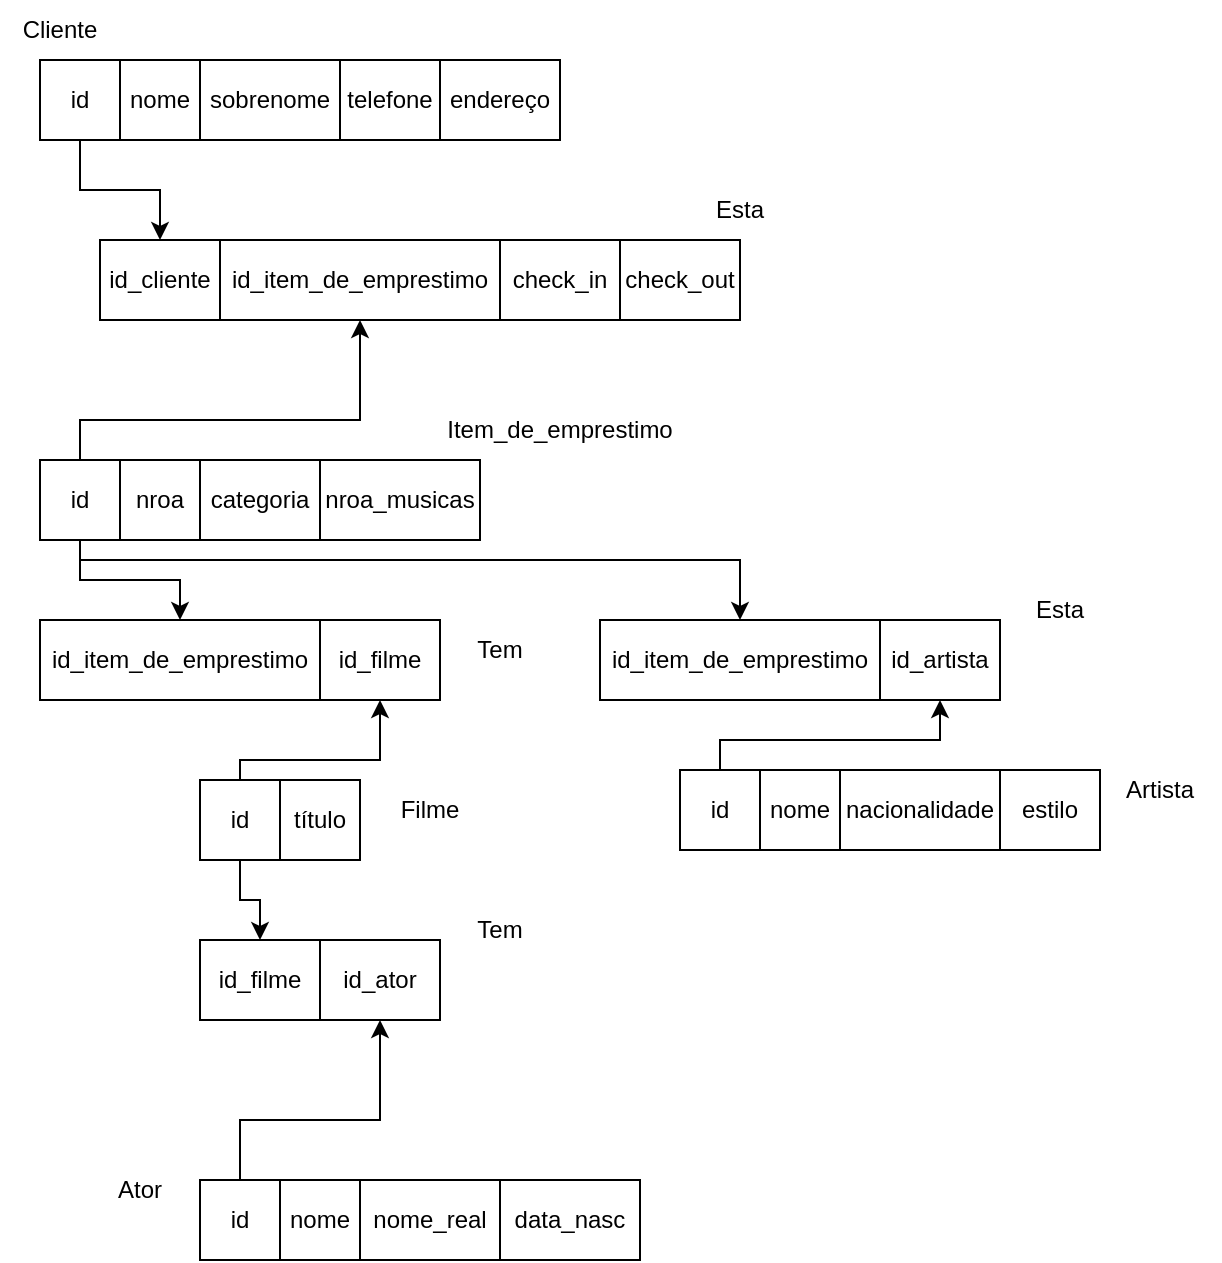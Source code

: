 <mxfile version="20.8.23" type="device"><diagram name="Página-1" id="mAWvEaGaK60Nkp2nNB1K"><mxGraphModel dx="1249" dy="573" grid="1" gridSize="10" guides="1" tooltips="1" connect="1" arrows="1" fold="1" page="1" pageScale="1" pageWidth="827" pageHeight="1169" math="0" shadow="0"><root><mxCell id="0"/><mxCell id="1" parent="0"/><mxCell id="I4HfR4PkG-uA49er8_G5-12" style="edgeStyle=orthogonalEdgeStyle;rounded=0;orthogonalLoop=1;jettySize=auto;html=1;" edge="1" parent="1" source="I4HfR4PkG-uA49er8_G5-1" target="I4HfR4PkG-uA49er8_G5-9"><mxGeometry relative="1" as="geometry"/></mxCell><mxCell id="I4HfR4PkG-uA49er8_G5-1" value="id" style="rounded=0;whiteSpace=wrap;html=1;" vertex="1" parent="1"><mxGeometry x="40" y="80" width="40" height="40" as="geometry"/></mxCell><mxCell id="I4HfR4PkG-uA49er8_G5-2" value="nome" style="rounded=0;whiteSpace=wrap;html=1;" vertex="1" parent="1"><mxGeometry x="80" y="80" width="40" height="40" as="geometry"/></mxCell><mxCell id="I4HfR4PkG-uA49er8_G5-3" value="sobrenome" style="rounded=0;whiteSpace=wrap;html=1;" vertex="1" parent="1"><mxGeometry x="120" y="80" width="70" height="40" as="geometry"/></mxCell><mxCell id="I4HfR4PkG-uA49er8_G5-4" value="telefone" style="rounded=0;whiteSpace=wrap;html=1;" vertex="1" parent="1"><mxGeometry x="190" y="80" width="50" height="40" as="geometry"/></mxCell><mxCell id="I4HfR4PkG-uA49er8_G5-5" value="endereço" style="rounded=0;whiteSpace=wrap;html=1;" vertex="1" parent="1"><mxGeometry x="240" y="80" width="60" height="40" as="geometry"/></mxCell><mxCell id="I4HfR4PkG-uA49er8_G5-6" value="Cliente" style="text;html=1;strokeColor=none;fillColor=none;align=center;verticalAlign=middle;whiteSpace=wrap;rounded=0;" vertex="1" parent="1"><mxGeometry x="20" y="50" width="60" height="30" as="geometry"/></mxCell><mxCell id="I4HfR4PkG-uA49er8_G5-7" value="check_in" style="rounded=0;whiteSpace=wrap;html=1;" vertex="1" parent="1"><mxGeometry x="270" y="170" width="60" height="40" as="geometry"/></mxCell><mxCell id="I4HfR4PkG-uA49er8_G5-8" value="check_out" style="rounded=0;whiteSpace=wrap;html=1;" vertex="1" parent="1"><mxGeometry x="330" y="170" width="60" height="40" as="geometry"/></mxCell><mxCell id="I4HfR4PkG-uA49er8_G5-9" value="id_cliente" style="rounded=0;whiteSpace=wrap;html=1;" vertex="1" parent="1"><mxGeometry x="70" y="170" width="60" height="40" as="geometry"/></mxCell><mxCell id="I4HfR4PkG-uA49er8_G5-10" value="id_item_de_emprestimo" style="rounded=0;whiteSpace=wrap;html=1;" vertex="1" parent="1"><mxGeometry x="130" y="170" width="140" height="40" as="geometry"/></mxCell><mxCell id="I4HfR4PkG-uA49er8_G5-11" value="Esta" style="text;html=1;strokeColor=none;fillColor=none;align=center;verticalAlign=middle;whiteSpace=wrap;rounded=0;" vertex="1" parent="1"><mxGeometry x="360" y="140" width="60" height="30" as="geometry"/></mxCell><mxCell id="I4HfR4PkG-uA49er8_G5-18" style="edgeStyle=orthogonalEdgeStyle;rounded=0;orthogonalLoop=1;jettySize=auto;html=1;" edge="1" parent="1" source="I4HfR4PkG-uA49er8_G5-13" target="I4HfR4PkG-uA49er8_G5-10"><mxGeometry relative="1" as="geometry"><Array as="points"><mxPoint x="60" y="260"/><mxPoint x="200" y="260"/></Array></mxGeometry></mxCell><mxCell id="I4HfR4PkG-uA49er8_G5-27" style="edgeStyle=orthogonalEdgeStyle;rounded=0;orthogonalLoop=1;jettySize=auto;html=1;" edge="1" parent="1" source="I4HfR4PkG-uA49er8_G5-13" target="I4HfR4PkG-uA49er8_G5-24"><mxGeometry relative="1" as="geometry"/></mxCell><mxCell id="I4HfR4PkG-uA49er8_G5-47" style="edgeStyle=orthogonalEdgeStyle;rounded=0;orthogonalLoop=1;jettySize=auto;html=1;" edge="1" parent="1" source="I4HfR4PkG-uA49er8_G5-13" target="I4HfR4PkG-uA49er8_G5-42"><mxGeometry relative="1" as="geometry"><Array as="points"><mxPoint x="60" y="330"/><mxPoint x="390" y="330"/></Array></mxGeometry></mxCell><mxCell id="I4HfR4PkG-uA49er8_G5-13" value="id" style="rounded=0;whiteSpace=wrap;html=1;" vertex="1" parent="1"><mxGeometry x="40" y="280" width="40" height="40" as="geometry"/></mxCell><mxCell id="I4HfR4PkG-uA49er8_G5-14" value="nroa" style="rounded=0;whiteSpace=wrap;html=1;" vertex="1" parent="1"><mxGeometry x="80" y="280" width="40" height="40" as="geometry"/></mxCell><mxCell id="I4HfR4PkG-uA49er8_G5-15" value="título" style="rounded=0;whiteSpace=wrap;html=1;" vertex="1" parent="1"><mxGeometry x="160" y="440" width="40" height="40" as="geometry"/></mxCell><mxCell id="I4HfR4PkG-uA49er8_G5-16" value="categoria" style="rounded=0;whiteSpace=wrap;html=1;" vertex="1" parent="1"><mxGeometry x="120" y="280" width="60" height="40" as="geometry"/></mxCell><mxCell id="I4HfR4PkG-uA49er8_G5-17" value="nroa_musicas" style="rounded=0;whiteSpace=wrap;html=1;" vertex="1" parent="1"><mxGeometry x="180" y="280" width="80" height="40" as="geometry"/></mxCell><mxCell id="I4HfR4PkG-uA49er8_G5-26" style="edgeStyle=orthogonalEdgeStyle;rounded=0;orthogonalLoop=1;jettySize=auto;html=1;" edge="1" parent="1" source="I4HfR4PkG-uA49er8_G5-21" target="I4HfR4PkG-uA49er8_G5-25"><mxGeometry relative="1" as="geometry"><Array as="points"><mxPoint x="140" y="430"/><mxPoint x="210" y="430"/></Array></mxGeometry></mxCell><mxCell id="I4HfR4PkG-uA49er8_G5-37" style="edgeStyle=orthogonalEdgeStyle;rounded=0;orthogonalLoop=1;jettySize=auto;html=1;" edge="1" parent="1" source="I4HfR4PkG-uA49er8_G5-21" target="I4HfR4PkG-uA49er8_G5-34"><mxGeometry relative="1" as="geometry"/></mxCell><mxCell id="I4HfR4PkG-uA49er8_G5-21" value="id" style="rounded=0;whiteSpace=wrap;html=1;" vertex="1" parent="1"><mxGeometry x="120" y="440" width="40" height="40" as="geometry"/></mxCell><mxCell id="I4HfR4PkG-uA49er8_G5-22" value="Item_de_emprestimo" style="text;html=1;strokeColor=none;fillColor=none;align=center;verticalAlign=middle;whiteSpace=wrap;rounded=0;" vertex="1" parent="1"><mxGeometry x="240" y="250" width="120" height="30" as="geometry"/></mxCell><mxCell id="I4HfR4PkG-uA49er8_G5-23" value="Filme" style="text;html=1;strokeColor=none;fillColor=none;align=center;verticalAlign=middle;whiteSpace=wrap;rounded=0;" vertex="1" parent="1"><mxGeometry x="210" y="440" width="50" height="30" as="geometry"/></mxCell><mxCell id="I4HfR4PkG-uA49er8_G5-24" value="id_item_de_emprestimo" style="rounded=0;whiteSpace=wrap;html=1;" vertex="1" parent="1"><mxGeometry x="40" y="360" width="140" height="40" as="geometry"/></mxCell><mxCell id="I4HfR4PkG-uA49er8_G5-25" value="id_filme" style="rounded=0;whiteSpace=wrap;html=1;" vertex="1" parent="1"><mxGeometry x="180" y="360" width="60" height="40" as="geometry"/></mxCell><mxCell id="I4HfR4PkG-uA49er8_G5-28" value="Tem" style="text;html=1;strokeColor=none;fillColor=none;align=center;verticalAlign=middle;whiteSpace=wrap;rounded=0;" vertex="1" parent="1"><mxGeometry x="240" y="360" width="60" height="30" as="geometry"/></mxCell><mxCell id="I4HfR4PkG-uA49er8_G5-36" style="edgeStyle=orthogonalEdgeStyle;rounded=0;orthogonalLoop=1;jettySize=auto;html=1;" edge="1" parent="1" source="I4HfR4PkG-uA49er8_G5-29" target="I4HfR4PkG-uA49er8_G5-35"><mxGeometry relative="1" as="geometry"><Array as="points"><mxPoint x="140" y="610"/><mxPoint x="210" y="610"/></Array></mxGeometry></mxCell><mxCell id="I4HfR4PkG-uA49er8_G5-29" value="id" style="rounded=0;whiteSpace=wrap;html=1;" vertex="1" parent="1"><mxGeometry x="120" y="640" width="40" height="40" as="geometry"/></mxCell><mxCell id="I4HfR4PkG-uA49er8_G5-30" value="nome" style="rounded=0;whiteSpace=wrap;html=1;" vertex="1" parent="1"><mxGeometry x="160" y="640" width="40" height="40" as="geometry"/></mxCell><mxCell id="I4HfR4PkG-uA49er8_G5-31" value="nome_real" style="rounded=0;whiteSpace=wrap;html=1;" vertex="1" parent="1"><mxGeometry x="200" y="640" width="70" height="40" as="geometry"/></mxCell><mxCell id="I4HfR4PkG-uA49er8_G5-32" value="data_nasc" style="rounded=0;whiteSpace=wrap;html=1;" vertex="1" parent="1"><mxGeometry x="270" y="640" width="70" height="40" as="geometry"/></mxCell><mxCell id="I4HfR4PkG-uA49er8_G5-33" value="Ator" style="text;html=1;strokeColor=none;fillColor=none;align=center;verticalAlign=middle;whiteSpace=wrap;rounded=0;" vertex="1" parent="1"><mxGeometry x="60" y="630" width="60" height="30" as="geometry"/></mxCell><mxCell id="I4HfR4PkG-uA49er8_G5-34" value="id_filme" style="rounded=0;whiteSpace=wrap;html=1;" vertex="1" parent="1"><mxGeometry x="120" y="520" width="60" height="40" as="geometry"/></mxCell><mxCell id="I4HfR4PkG-uA49er8_G5-35" value="id_ator" style="rounded=0;whiteSpace=wrap;html=1;" vertex="1" parent="1"><mxGeometry x="180" y="520" width="60" height="40" as="geometry"/></mxCell><mxCell id="I4HfR4PkG-uA49er8_G5-48" style="edgeStyle=orthogonalEdgeStyle;rounded=0;orthogonalLoop=1;jettySize=auto;html=1;" edge="1" parent="1" source="I4HfR4PkG-uA49er8_G5-38" target="I4HfR4PkG-uA49er8_G5-43"><mxGeometry relative="1" as="geometry"><Array as="points"><mxPoint x="380" y="420"/><mxPoint x="490" y="420"/></Array></mxGeometry></mxCell><mxCell id="I4HfR4PkG-uA49er8_G5-38" value="id" style="rounded=0;whiteSpace=wrap;html=1;" vertex="1" parent="1"><mxGeometry x="360" y="435" width="40" height="40" as="geometry"/></mxCell><mxCell id="I4HfR4PkG-uA49er8_G5-39" value="nome" style="rounded=0;whiteSpace=wrap;html=1;" vertex="1" parent="1"><mxGeometry x="400" y="435" width="40" height="40" as="geometry"/></mxCell><mxCell id="I4HfR4PkG-uA49er8_G5-40" value="nacionalidade" style="rounded=0;whiteSpace=wrap;html=1;" vertex="1" parent="1"><mxGeometry x="440" y="435" width="80" height="40" as="geometry"/></mxCell><mxCell id="I4HfR4PkG-uA49er8_G5-41" value="estilo" style="rounded=0;whiteSpace=wrap;html=1;" vertex="1" parent="1"><mxGeometry x="520" y="435" width="50" height="40" as="geometry"/></mxCell><mxCell id="I4HfR4PkG-uA49er8_G5-42" value="id_item_de_emprestimo" style="rounded=0;whiteSpace=wrap;html=1;" vertex="1" parent="1"><mxGeometry x="320" y="360" width="140" height="40" as="geometry"/></mxCell><mxCell id="I4HfR4PkG-uA49er8_G5-43" value="id_artista" style="rounded=0;whiteSpace=wrap;html=1;" vertex="1" parent="1"><mxGeometry x="460" y="360" width="60" height="40" as="geometry"/></mxCell><mxCell id="I4HfR4PkG-uA49er8_G5-44" value="Artista" style="text;html=1;strokeColor=none;fillColor=none;align=center;verticalAlign=middle;whiteSpace=wrap;rounded=0;" vertex="1" parent="1"><mxGeometry x="570" y="430" width="60" height="30" as="geometry"/></mxCell><mxCell id="I4HfR4PkG-uA49er8_G5-45" value="Tem" style="text;html=1;strokeColor=none;fillColor=none;align=center;verticalAlign=middle;whiteSpace=wrap;rounded=0;" vertex="1" parent="1"><mxGeometry x="240" y="500" width="60" height="30" as="geometry"/></mxCell><mxCell id="I4HfR4PkG-uA49er8_G5-46" value="Esta" style="text;html=1;strokeColor=none;fillColor=none;align=center;verticalAlign=middle;whiteSpace=wrap;rounded=0;" vertex="1" parent="1"><mxGeometry x="520" y="340" width="60" height="30" as="geometry"/></mxCell></root></mxGraphModel></diagram></mxfile>